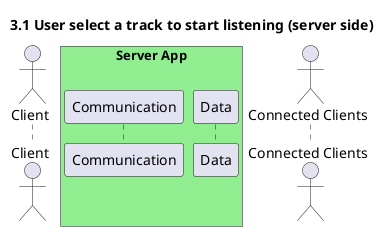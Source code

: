 @startuml 3.1 User select a track to start listening (server side)
title 3.1 User select a track to start listening (server side)

actor "Client" as client
box "Server App" #LightGreen
    participant "Communication" as com
    participant "Data" as data
end box
actor "Connected Clients" as connected

@enduml